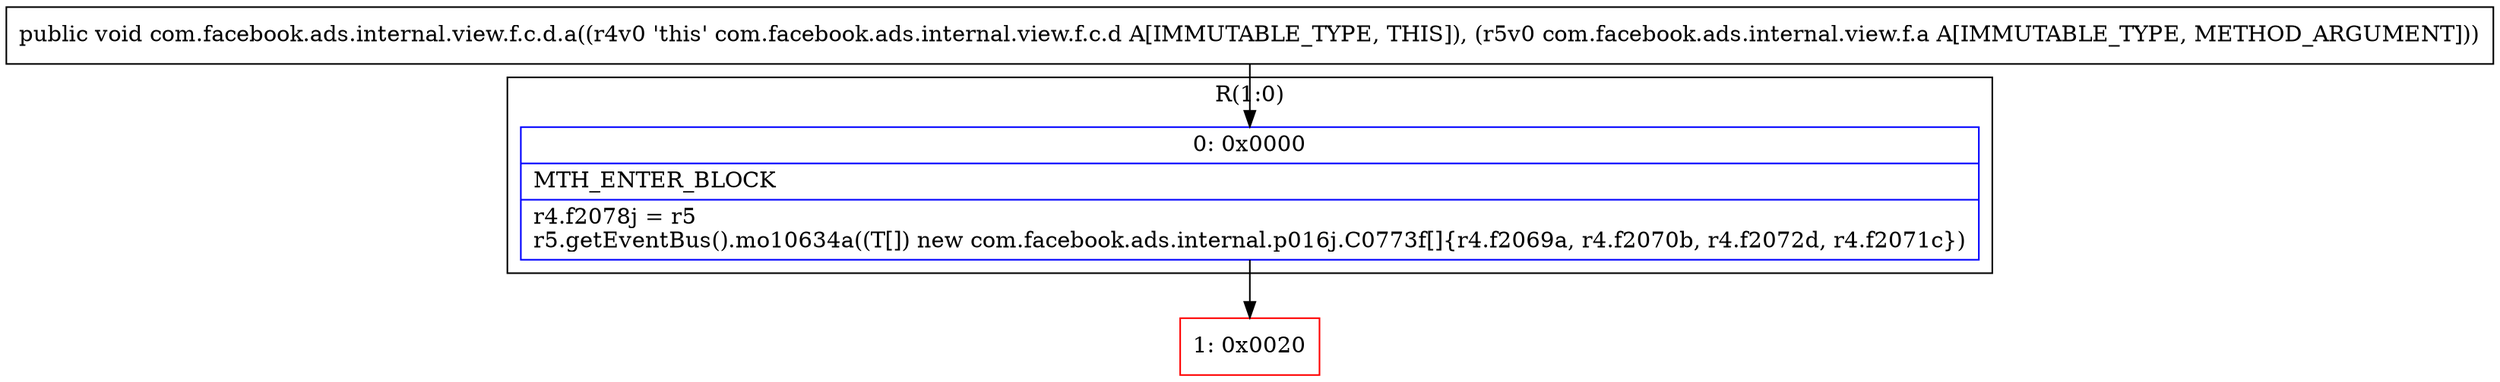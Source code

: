 digraph "CFG forcom.facebook.ads.internal.view.f.c.d.a(Lcom\/facebook\/ads\/internal\/view\/f\/a;)V" {
subgraph cluster_Region_97573859 {
label = "R(1:0)";
node [shape=record,color=blue];
Node_0 [shape=record,label="{0\:\ 0x0000|MTH_ENTER_BLOCK\l|r4.f2078j = r5\lr5.getEventBus().mo10634a((T[]) new com.facebook.ads.internal.p016j.C0773f[]\{r4.f2069a, r4.f2070b, r4.f2072d, r4.f2071c\})\l}"];
}
Node_1 [shape=record,color=red,label="{1\:\ 0x0020}"];
MethodNode[shape=record,label="{public void com.facebook.ads.internal.view.f.c.d.a((r4v0 'this' com.facebook.ads.internal.view.f.c.d A[IMMUTABLE_TYPE, THIS]), (r5v0 com.facebook.ads.internal.view.f.a A[IMMUTABLE_TYPE, METHOD_ARGUMENT])) }"];
MethodNode -> Node_0;
Node_0 -> Node_1;
}

